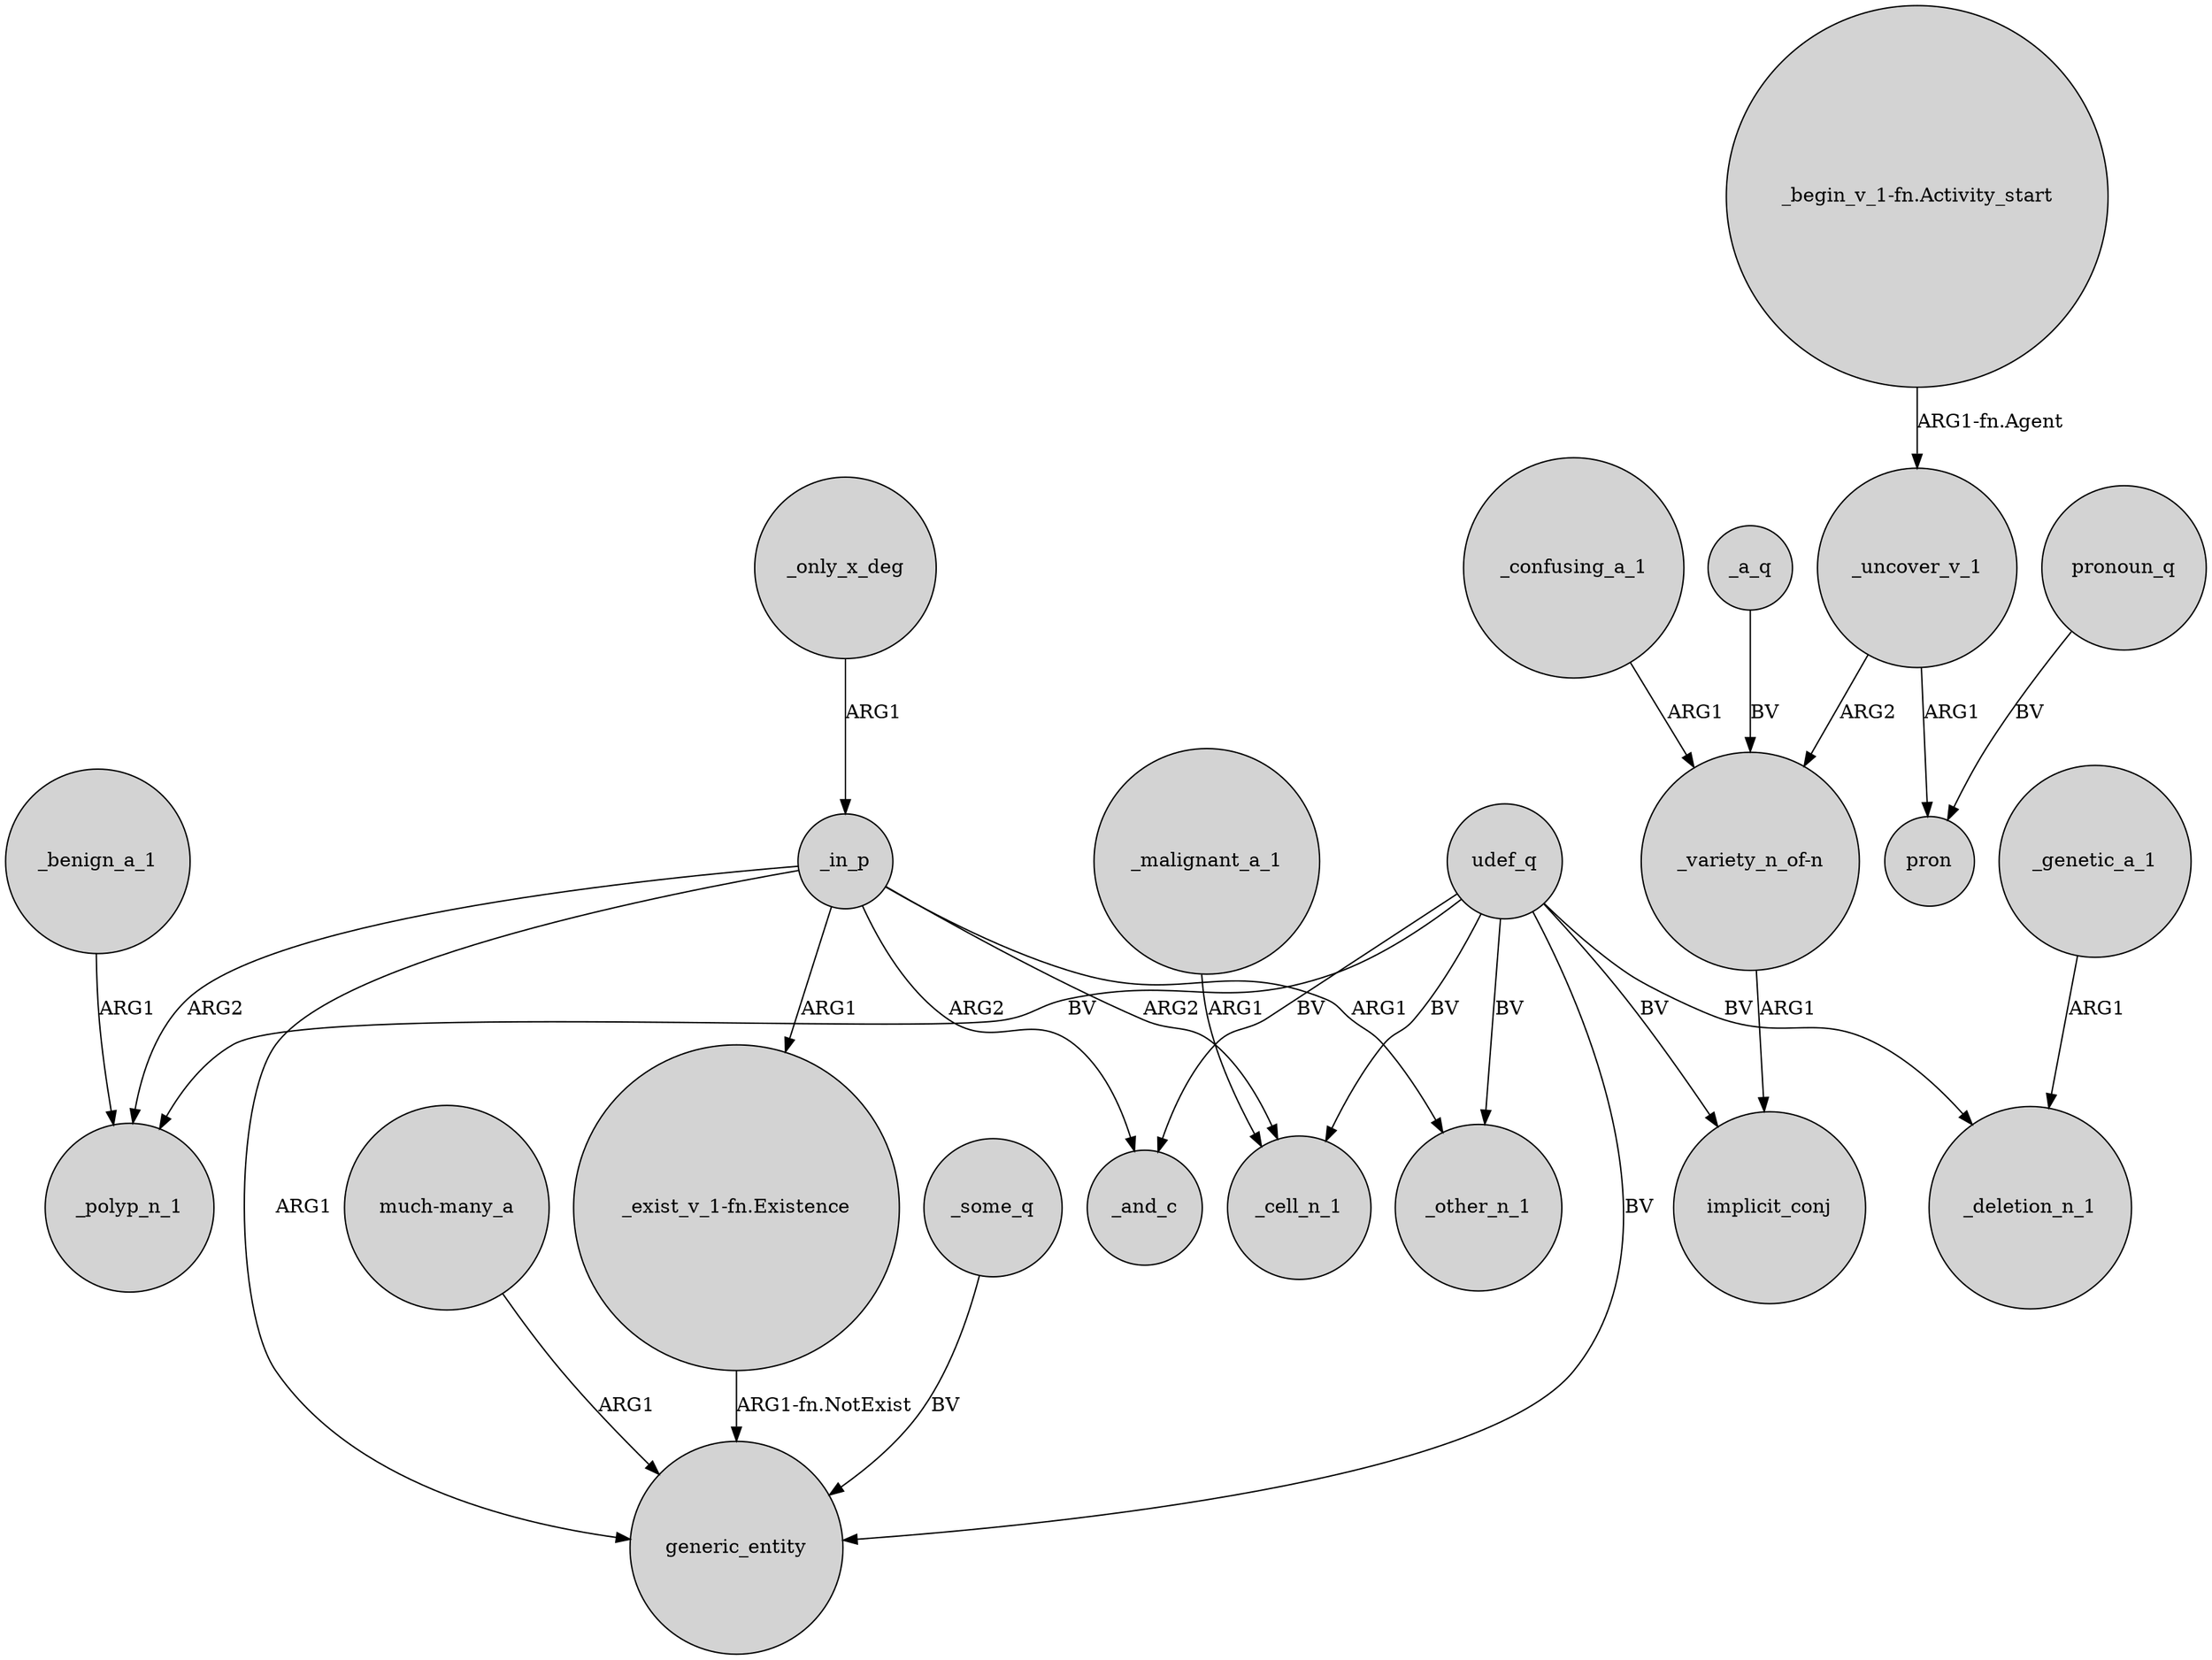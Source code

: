 digraph {
	node [shape=circle style=filled]
	udef_q -> generic_entity [label=BV]
	_in_p -> _other_n_1 [label=ARG1]
	"much-many_a" -> generic_entity [label=ARG1]
	"_begin_v_1-fn.Activity_start" -> _uncover_v_1 [label="ARG1-fn.Agent"]
	_in_p -> _polyp_n_1 [label=ARG2]
	udef_q -> _polyp_n_1 [label=BV]
	"_exist_v_1-fn.Existence" -> generic_entity [label="ARG1-fn.NotExist"]
	udef_q -> implicit_conj [label=BV]
	udef_q -> _other_n_1 [label=BV]
	_uncover_v_1 -> pron [label=ARG1]
	pronoun_q -> pron [label=BV]
	_a_q -> "_variety_n_of-n" [label=BV]
	_malignant_a_1 -> _cell_n_1 [label=ARG1]
	_genetic_a_1 -> _deletion_n_1 [label=ARG1]
	"_variety_n_of-n" -> implicit_conj [label=ARG1]
	_some_q -> generic_entity [label=BV]
	_only_x_deg -> _in_p [label=ARG1]
	udef_q -> _cell_n_1 [label=BV]
	_confusing_a_1 -> "_variety_n_of-n" [label=ARG1]
	udef_q -> _deletion_n_1 [label=BV]
	_uncover_v_1 -> "_variety_n_of-n" [label=ARG2]
	_benign_a_1 -> _polyp_n_1 [label=ARG1]
	_in_p -> generic_entity [label=ARG1]
	udef_q -> _and_c [label=BV]
	_in_p -> _and_c [label=ARG2]
	_in_p -> "_exist_v_1-fn.Existence" [label=ARG1]
	_in_p -> _cell_n_1 [label=ARG2]
}
